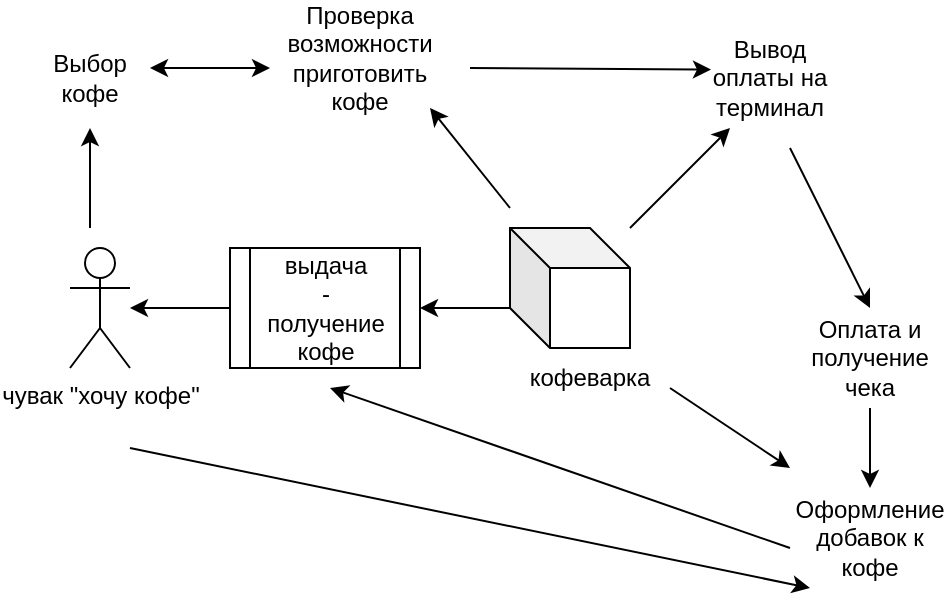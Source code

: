 <mxfile version="22.0.8" type="google">
  <diagram name="Страница — 1" id="h8dH_n1H7_YXxmldwDbi">
    <mxGraphModel grid="1" page="1" gridSize="10" guides="1" tooltips="1" connect="1" arrows="1" fold="1" pageScale="1" pageWidth="850" pageHeight="1100" math="0" shadow="0">
      <root>
        <mxCell id="0" />
        <mxCell id="1" parent="0" />
        <mxCell id="f1nkPQL9P9vdMZFa8eVd-2" value="чувак &quot;хочу кофе&quot;" style="shape=umlActor;verticalLabelPosition=bottom;verticalAlign=top;html=1;outlineConnect=0;" vertex="1" parent="1">
          <mxGeometry x="280" y="170" width="30" height="60" as="geometry" />
        </mxCell>
        <mxCell id="f1nkPQL9P9vdMZFa8eVd-5" value="Выбор кофе" style="text;html=1;strokeColor=none;fillColor=none;align=center;verticalAlign=middle;whiteSpace=wrap;rounded=0;" vertex="1" parent="1">
          <mxGeometry x="260" y="70" width="60" height="30" as="geometry" />
        </mxCell>
        <mxCell id="f1nkPQL9P9vdMZFa8eVd-7" value="Проверка возможности приготовить кофе" style="text;html=1;strokeColor=none;fillColor=none;align=center;verticalAlign=middle;whiteSpace=wrap;rounded=0;" vertex="1" parent="1">
          <mxGeometry x="405" y="60" width="40" height="30" as="geometry" />
        </mxCell>
        <mxCell id="f1nkPQL9P9vdMZFa8eVd-8" value="" style="shape=cube;whiteSpace=wrap;html=1;boundedLbl=1;backgroundOutline=1;darkOpacity=0.05;darkOpacity2=0.1;" vertex="1" parent="1">
          <mxGeometry x="500" y="160" width="60" height="60" as="geometry" />
        </mxCell>
        <mxCell id="f1nkPQL9P9vdMZFa8eVd-9" value="кофеварка" style="text;html=1;strokeColor=none;fillColor=none;align=center;verticalAlign=middle;whiteSpace=wrap;rounded=0;" vertex="1" parent="1">
          <mxGeometry x="510" y="220" width="60" height="30" as="geometry" />
        </mxCell>
        <mxCell id="f1nkPQL9P9vdMZFa8eVd-11" value="" style="endArrow=classic;html=1;rounded=0;" edge="1" parent="1">
          <mxGeometry width="50" height="50" relative="1" as="geometry">
            <mxPoint x="290" y="160" as="sourcePoint" />
            <mxPoint x="290" y="110" as="targetPoint" />
          </mxGeometry>
        </mxCell>
        <mxCell id="f1nkPQL9P9vdMZFa8eVd-12" value="" style="endArrow=classic;html=1;rounded=0;" edge="1" parent="1">
          <mxGeometry width="50" height="50" relative="1" as="geometry">
            <mxPoint x="500" y="150" as="sourcePoint" />
            <mxPoint x="460" y="100" as="targetPoint" />
          </mxGeometry>
        </mxCell>
        <mxCell id="f1nkPQL9P9vdMZFa8eVd-13" value="" style="endArrow=classic;startArrow=classic;html=1;rounded=0;" edge="1" parent="1">
          <mxGeometry width="50" height="50" relative="1" as="geometry">
            <mxPoint x="320" y="80" as="sourcePoint" />
            <mxPoint x="380" y="80" as="targetPoint" />
          </mxGeometry>
        </mxCell>
        <mxCell id="f1nkPQL9P9vdMZFa8eVd-14" value="" style="endArrow=classic;html=1;rounded=0;" edge="1" parent="1">
          <mxGeometry width="50" height="50" relative="1" as="geometry">
            <mxPoint x="560" y="160" as="sourcePoint" />
            <mxPoint x="610" y="110" as="targetPoint" />
          </mxGeometry>
        </mxCell>
        <mxCell id="f1nkPQL9P9vdMZFa8eVd-15" value="" style="endArrow=classic;html=1;rounded=0;entryX=0.008;entryY=0.359;entryDx=0;entryDy=0;entryPerimeter=0;" edge="1" parent="1" target="f1nkPQL9P9vdMZFa8eVd-16">
          <mxGeometry width="50" height="50" relative="1" as="geometry">
            <mxPoint x="480" y="80" as="sourcePoint" />
            <mxPoint x="600" y="80" as="targetPoint" />
          </mxGeometry>
        </mxCell>
        <mxCell id="f1nkPQL9P9vdMZFa8eVd-16" value="Вывод оплаты на терминал" style="text;html=1;strokeColor=none;fillColor=none;align=center;verticalAlign=middle;whiteSpace=wrap;rounded=0;" vertex="1" parent="1">
          <mxGeometry x="600" y="70" width="60" height="30" as="geometry" />
        </mxCell>
        <mxCell id="f1nkPQL9P9vdMZFa8eVd-17" value="" style="endArrow=classic;html=1;rounded=0;" edge="1" parent="1">
          <mxGeometry width="50" height="50" relative="1" as="geometry">
            <mxPoint x="310" y="270" as="sourcePoint" />
            <mxPoint x="650" y="340" as="targetPoint" />
            <Array as="points" />
          </mxGeometry>
        </mxCell>
        <mxCell id="f1nkPQL9P9vdMZFa8eVd-18" value="Оплата и получение чека" style="text;html=1;strokeColor=none;fillColor=none;align=center;verticalAlign=middle;whiteSpace=wrap;rounded=0;" vertex="1" parent="1">
          <mxGeometry x="650" y="210" width="60" height="30" as="geometry" />
        </mxCell>
        <mxCell id="f1nkPQL9P9vdMZFa8eVd-19" value="" style="endArrow=classic;html=1;rounded=0;" edge="1" parent="1">
          <mxGeometry width="50" height="50" relative="1" as="geometry">
            <mxPoint x="640" y="120" as="sourcePoint" />
            <mxPoint x="680" y="200" as="targetPoint" />
          </mxGeometry>
        </mxCell>
        <mxCell id="f1nkPQL9P9vdMZFa8eVd-20" value="Оформление добавок к кофе" style="text;html=1;strokeColor=none;fillColor=none;align=center;verticalAlign=middle;whiteSpace=wrap;rounded=0;" vertex="1" parent="1">
          <mxGeometry x="650" y="300" width="60" height="30" as="geometry" />
        </mxCell>
        <mxCell id="f1nkPQL9P9vdMZFa8eVd-21" value="" style="endArrow=classic;html=1;rounded=0;" edge="1" parent="1">
          <mxGeometry width="50" height="50" relative="1" as="geometry">
            <mxPoint x="680" y="250" as="sourcePoint" />
            <mxPoint x="680" y="290" as="targetPoint" />
          </mxGeometry>
        </mxCell>
        <mxCell id="f1nkPQL9P9vdMZFa8eVd-23" value="" style="endArrow=classic;html=1;rounded=0;" edge="1" parent="1">
          <mxGeometry width="50" height="50" relative="1" as="geometry">
            <mxPoint x="580" y="240" as="sourcePoint" />
            <mxPoint x="640" y="280" as="targetPoint" />
          </mxGeometry>
        </mxCell>
        <mxCell id="f1nkPQL9P9vdMZFa8eVd-24" value="выдача&lt;br&gt;-&lt;br&gt;получение кофе" style="shape=process;whiteSpace=wrap;html=1;backgroundOutline=1;" vertex="1" parent="1">
          <mxGeometry x="360" y="170" width="95" height="60" as="geometry" />
        </mxCell>
        <mxCell id="f1nkPQL9P9vdMZFa8eVd-26" value="" style="endArrow=classic;html=1;rounded=0;entryX=1;entryY=0.5;entryDx=0;entryDy=0;" edge="1" parent="1" target="f1nkPQL9P9vdMZFa8eVd-24">
          <mxGeometry width="50" height="50" relative="1" as="geometry">
            <mxPoint x="500" y="200" as="sourcePoint" />
            <mxPoint x="550" y="150" as="targetPoint" />
          </mxGeometry>
        </mxCell>
        <mxCell id="f1nkPQL9P9vdMZFa8eVd-27" value="" style="endArrow=classic;html=1;rounded=0;" edge="1" parent="1" target="f1nkPQL9P9vdMZFa8eVd-2">
          <mxGeometry width="50" height="50" relative="1" as="geometry">
            <mxPoint x="360" y="200" as="sourcePoint" />
            <mxPoint x="410" y="150" as="targetPoint" />
          </mxGeometry>
        </mxCell>
        <mxCell id="f1nkPQL9P9vdMZFa8eVd-28" value="" style="endArrow=classic;html=1;rounded=0;" edge="1" parent="1">
          <mxGeometry width="50" height="50" relative="1" as="geometry">
            <mxPoint x="640" y="320" as="sourcePoint" />
            <mxPoint x="410" y="240" as="targetPoint" />
          </mxGeometry>
        </mxCell>
      </root>
    </mxGraphModel>
  </diagram>
</mxfile>
